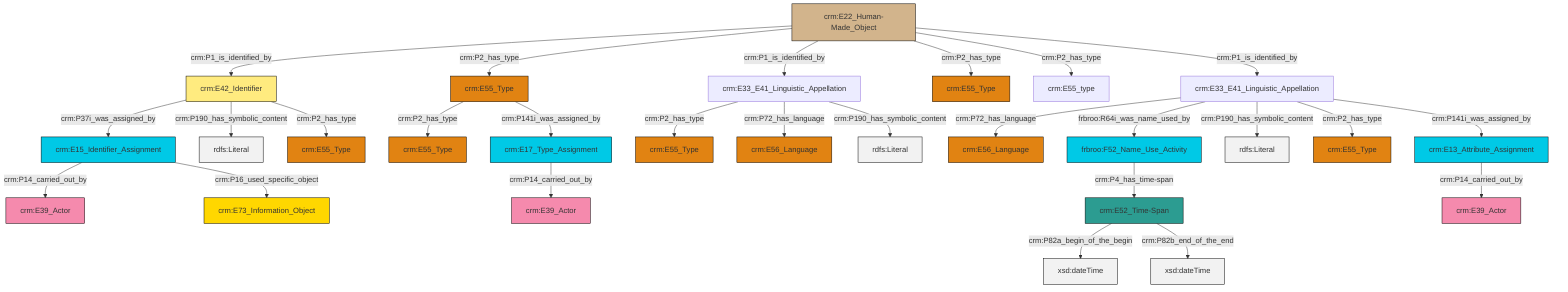 graph TD
classDef Literal fill:#f2f2f2,stroke:#000000;
classDef CRM_Entity fill:#FFFFFF,stroke:#000000;
classDef Temporal_Entity fill:#00C9E6, stroke:#000000;
classDef Type fill:#E18312, stroke:#000000;
classDef Time-Span fill:#2C9C91, stroke:#000000;
classDef Appellation fill:#FFEB7F, stroke:#000000;
classDef Place fill:#008836, stroke:#000000;
classDef Persistent_Item fill:#B266B2, stroke:#000000;
classDef Conceptual_Object fill:#FFD700, stroke:#000000;
classDef Physical_Thing fill:#D2B48C, stroke:#000000;
classDef Actor fill:#f58aad, stroke:#000000;
classDef PC_Classes fill:#4ce600, stroke:#000000;
classDef Multi fill:#cccccc,stroke:#000000;

2["crm:E13_Attribute_Assignment"]:::Temporal_Entity -->|crm:P14_carried_out_by| 3["crm:E39_Actor"]:::Actor
4["crm:E22_Human-Made_Object"]:::Physical_Thing -->|crm:P1_is_identified_by| 5["crm:E42_Identifier"]:::Appellation
6["crm:E33_E41_Linguistic_Appellation"]:::Default -->|crm:P72_has_language| 7["crm:E56_Language"]:::Type
5["crm:E42_Identifier"]:::Appellation -->|crm:P37i_was_assigned_by| 10["crm:E15_Identifier_Assignment"]:::Temporal_Entity
12["frbroo:F52_Name_Use_Activity"]:::Temporal_Entity -->|crm:P4_has_time-span| 13["crm:E52_Time-Span"]:::Time-Span
10["crm:E15_Identifier_Assignment"]:::Temporal_Entity -->|crm:P14_carried_out_by| 0["crm:E39_Actor"]:::Actor
19["crm:E55_Type"]:::Type -->|crm:P2_has_type| 15["crm:E55_Type"]:::Type
4["crm:E22_Human-Made_Object"]:::Physical_Thing -->|crm:P2_has_type| 19["crm:E55_Type"]:::Type
19["crm:E55_Type"]:::Type -->|crm:P141i_was_assigned_by| 8["crm:E17_Type_Assignment"]:::Temporal_Entity
13["crm:E52_Time-Span"]:::Time-Span -->|crm:P82a_begin_of_the_begin| 24[xsd:dateTime]:::Literal
6["crm:E33_E41_Linguistic_Appellation"]:::Default -->|frbroo:R64i_was_name_used_by| 12["frbroo:F52_Name_Use_Activity"]:::Temporal_Entity
6["crm:E33_E41_Linguistic_Appellation"]:::Default -->|crm:P190_has_symbolic_content| 25[rdfs:Literal]:::Literal
4["crm:E22_Human-Made_Object"]:::Physical_Thing -->|crm:P1_is_identified_by| 28["crm:E33_E41_Linguistic_Appellation"]:::Default
8["crm:E17_Type_Assignment"]:::Temporal_Entity -->|crm:P14_carried_out_by| 30["crm:E39_Actor"]:::Actor
10["crm:E15_Identifier_Assignment"]:::Temporal_Entity -->|crm:P16_used_specific_object| 36["crm:E73_Information_Object"]:::Conceptual_Object
4["crm:E22_Human-Made_Object"]:::Physical_Thing -->|crm:P2_has_type| 17["crm:E55_Type"]:::Type
6["crm:E33_E41_Linguistic_Appellation"]:::Default -->|crm:P2_has_type| 39["crm:E55_Type"]:::Type
4["crm:E22_Human-Made_Object"]:::Physical_Thing -->|crm:P2_has_type| 20["crm:E55_type"]:::Default
5["crm:E42_Identifier"]:::Appellation -->|crm:P190_has_symbolic_content| 41[rdfs:Literal]:::Literal
28["crm:E33_E41_Linguistic_Appellation"]:::Default -->|crm:P2_has_type| 26["crm:E55_Type"]:::Type
28["crm:E33_E41_Linguistic_Appellation"]:::Default -->|crm:P72_has_language| 42["crm:E56_Language"]:::Type
4["crm:E22_Human-Made_Object"]:::Physical_Thing -->|crm:P1_is_identified_by| 6["crm:E33_E41_Linguistic_Appellation"]:::Default
28["crm:E33_E41_Linguistic_Appellation"]:::Default -->|crm:P190_has_symbolic_content| 43[rdfs:Literal]:::Literal
5["crm:E42_Identifier"]:::Appellation -->|crm:P2_has_type| 32["crm:E55_Type"]:::Type
13["crm:E52_Time-Span"]:::Time-Span -->|crm:P82b_end_of_the_end| 46[xsd:dateTime]:::Literal
6["crm:E33_E41_Linguistic_Appellation"]:::Default -->|crm:P141i_was_assigned_by| 2["crm:E13_Attribute_Assignment"]:::Temporal_Entity